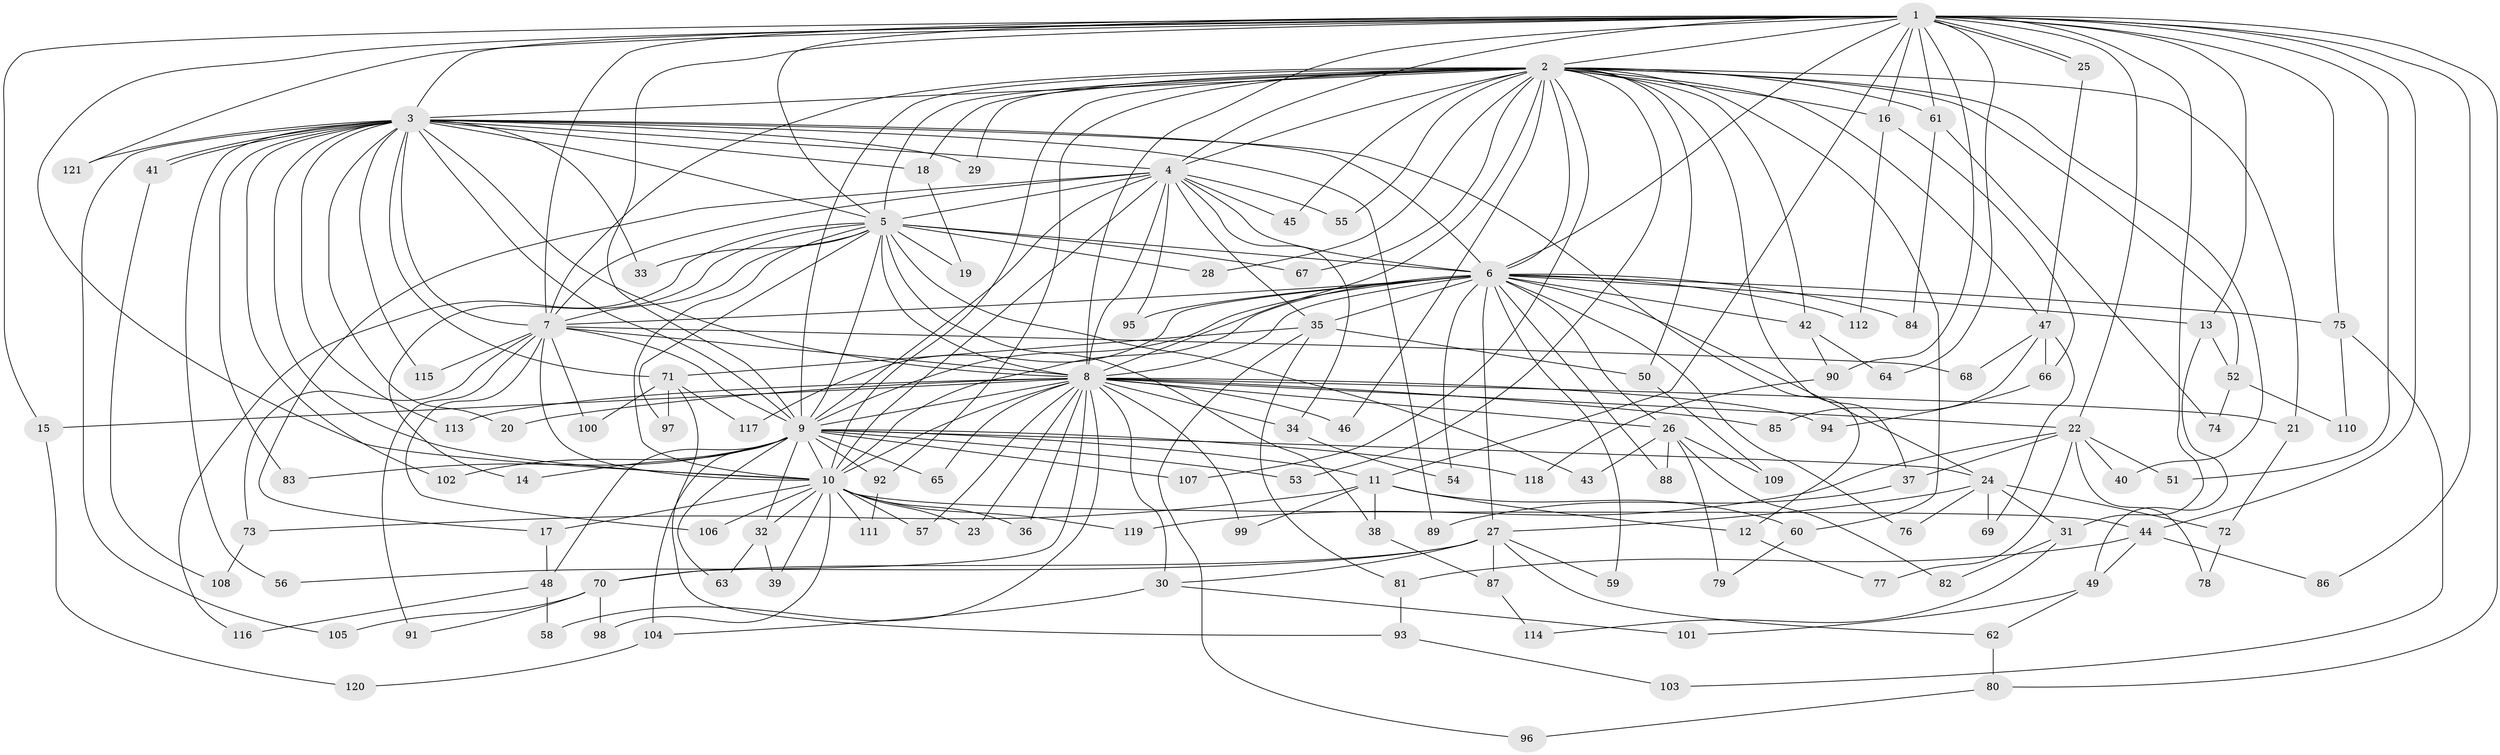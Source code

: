 // Generated by graph-tools (version 1.1) at 2025/13/03/09/25 04:13:46]
// undirected, 121 vertices, 267 edges
graph export_dot {
graph [start="1"]
  node [color=gray90,style=filled];
  1;
  2;
  3;
  4;
  5;
  6;
  7;
  8;
  9;
  10;
  11;
  12;
  13;
  14;
  15;
  16;
  17;
  18;
  19;
  20;
  21;
  22;
  23;
  24;
  25;
  26;
  27;
  28;
  29;
  30;
  31;
  32;
  33;
  34;
  35;
  36;
  37;
  38;
  39;
  40;
  41;
  42;
  43;
  44;
  45;
  46;
  47;
  48;
  49;
  50;
  51;
  52;
  53;
  54;
  55;
  56;
  57;
  58;
  59;
  60;
  61;
  62;
  63;
  64;
  65;
  66;
  67;
  68;
  69;
  70;
  71;
  72;
  73;
  74;
  75;
  76;
  77;
  78;
  79;
  80;
  81;
  82;
  83;
  84;
  85;
  86;
  87;
  88;
  89;
  90;
  91;
  92;
  93;
  94;
  95;
  96;
  97;
  98;
  99;
  100;
  101;
  102;
  103;
  104;
  105;
  106;
  107;
  108;
  109;
  110;
  111;
  112;
  113;
  114;
  115;
  116;
  117;
  118;
  119;
  120;
  121;
  1 -- 2;
  1 -- 3;
  1 -- 4;
  1 -- 5;
  1 -- 6;
  1 -- 7;
  1 -- 8;
  1 -- 9;
  1 -- 10;
  1 -- 11;
  1 -- 13;
  1 -- 15;
  1 -- 16;
  1 -- 22;
  1 -- 25;
  1 -- 25;
  1 -- 31;
  1 -- 44;
  1 -- 51;
  1 -- 61;
  1 -- 64;
  1 -- 75;
  1 -- 80;
  1 -- 86;
  1 -- 90;
  1 -- 121;
  2 -- 3;
  2 -- 4;
  2 -- 5;
  2 -- 6;
  2 -- 7;
  2 -- 8;
  2 -- 9;
  2 -- 10;
  2 -- 16;
  2 -- 18;
  2 -- 21;
  2 -- 28;
  2 -- 29;
  2 -- 37;
  2 -- 40;
  2 -- 42;
  2 -- 45;
  2 -- 46;
  2 -- 47;
  2 -- 50;
  2 -- 52;
  2 -- 53;
  2 -- 55;
  2 -- 60;
  2 -- 61;
  2 -- 67;
  2 -- 92;
  2 -- 107;
  3 -- 4;
  3 -- 5;
  3 -- 6;
  3 -- 7;
  3 -- 8;
  3 -- 9;
  3 -- 10;
  3 -- 12;
  3 -- 18;
  3 -- 20;
  3 -- 29;
  3 -- 33;
  3 -- 41;
  3 -- 41;
  3 -- 56;
  3 -- 71;
  3 -- 83;
  3 -- 89;
  3 -- 102;
  3 -- 105;
  3 -- 113;
  3 -- 115;
  3 -- 121;
  4 -- 5;
  4 -- 6;
  4 -- 7;
  4 -- 8;
  4 -- 9;
  4 -- 10;
  4 -- 17;
  4 -- 34;
  4 -- 35;
  4 -- 45;
  4 -- 55;
  4 -- 95;
  5 -- 6;
  5 -- 7;
  5 -- 8;
  5 -- 9;
  5 -- 10;
  5 -- 14;
  5 -- 19;
  5 -- 28;
  5 -- 33;
  5 -- 38;
  5 -- 43;
  5 -- 67;
  5 -- 97;
  5 -- 116;
  6 -- 7;
  6 -- 8;
  6 -- 9;
  6 -- 10;
  6 -- 13;
  6 -- 24;
  6 -- 26;
  6 -- 27;
  6 -- 35;
  6 -- 42;
  6 -- 54;
  6 -- 59;
  6 -- 75;
  6 -- 76;
  6 -- 84;
  6 -- 88;
  6 -- 95;
  6 -- 112;
  6 -- 117;
  7 -- 8;
  7 -- 9;
  7 -- 10;
  7 -- 68;
  7 -- 73;
  7 -- 91;
  7 -- 100;
  7 -- 106;
  7 -- 115;
  8 -- 9;
  8 -- 10;
  8 -- 15;
  8 -- 20;
  8 -- 21;
  8 -- 22;
  8 -- 23;
  8 -- 26;
  8 -- 30;
  8 -- 34;
  8 -- 36;
  8 -- 46;
  8 -- 57;
  8 -- 58;
  8 -- 65;
  8 -- 70;
  8 -- 85;
  8 -- 94;
  8 -- 99;
  8 -- 113;
  9 -- 10;
  9 -- 11;
  9 -- 14;
  9 -- 24;
  9 -- 32;
  9 -- 48;
  9 -- 53;
  9 -- 63;
  9 -- 65;
  9 -- 83;
  9 -- 92;
  9 -- 102;
  9 -- 104;
  9 -- 107;
  9 -- 118;
  10 -- 17;
  10 -- 23;
  10 -- 32;
  10 -- 36;
  10 -- 39;
  10 -- 44;
  10 -- 57;
  10 -- 98;
  10 -- 106;
  10 -- 111;
  10 -- 119;
  11 -- 12;
  11 -- 38;
  11 -- 60;
  11 -- 73;
  11 -- 99;
  12 -- 77;
  13 -- 49;
  13 -- 52;
  15 -- 120;
  16 -- 66;
  16 -- 112;
  17 -- 48;
  18 -- 19;
  21 -- 72;
  22 -- 37;
  22 -- 40;
  22 -- 51;
  22 -- 77;
  22 -- 78;
  22 -- 119;
  24 -- 27;
  24 -- 31;
  24 -- 69;
  24 -- 72;
  24 -- 76;
  25 -- 47;
  26 -- 43;
  26 -- 79;
  26 -- 82;
  26 -- 88;
  26 -- 109;
  27 -- 30;
  27 -- 56;
  27 -- 59;
  27 -- 62;
  27 -- 70;
  27 -- 87;
  30 -- 101;
  30 -- 104;
  31 -- 82;
  31 -- 114;
  32 -- 39;
  32 -- 63;
  34 -- 54;
  35 -- 50;
  35 -- 71;
  35 -- 81;
  35 -- 96;
  37 -- 89;
  38 -- 87;
  41 -- 108;
  42 -- 64;
  42 -- 90;
  44 -- 49;
  44 -- 81;
  44 -- 86;
  47 -- 66;
  47 -- 68;
  47 -- 69;
  47 -- 85;
  48 -- 58;
  48 -- 116;
  49 -- 62;
  49 -- 101;
  50 -- 109;
  52 -- 74;
  52 -- 110;
  60 -- 79;
  61 -- 74;
  61 -- 84;
  62 -- 80;
  66 -- 94;
  70 -- 91;
  70 -- 98;
  70 -- 105;
  71 -- 93;
  71 -- 97;
  71 -- 100;
  71 -- 117;
  72 -- 78;
  73 -- 108;
  75 -- 103;
  75 -- 110;
  80 -- 96;
  81 -- 93;
  87 -- 114;
  90 -- 118;
  92 -- 111;
  93 -- 103;
  104 -- 120;
}
